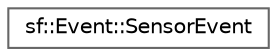 digraph "Graphical Class Hierarchy"
{
 // LATEX_PDF_SIZE
  bgcolor="transparent";
  edge [fontname=Helvetica,fontsize=10,labelfontname=Helvetica,labelfontsize=10];
  node [fontname=Helvetica,fontsize=10,shape=box,height=0.2,width=0.4];
  rankdir="LR";
  Node0 [id="Node000000",label="sf::Event::SensorEvent",height=0.2,width=0.4,color="grey40", fillcolor="white", style="filled",URL="$structsf_1_1_event_1_1_sensor_event.html",tooltip="Sensor event parameters (SensorChanged)"];
}
